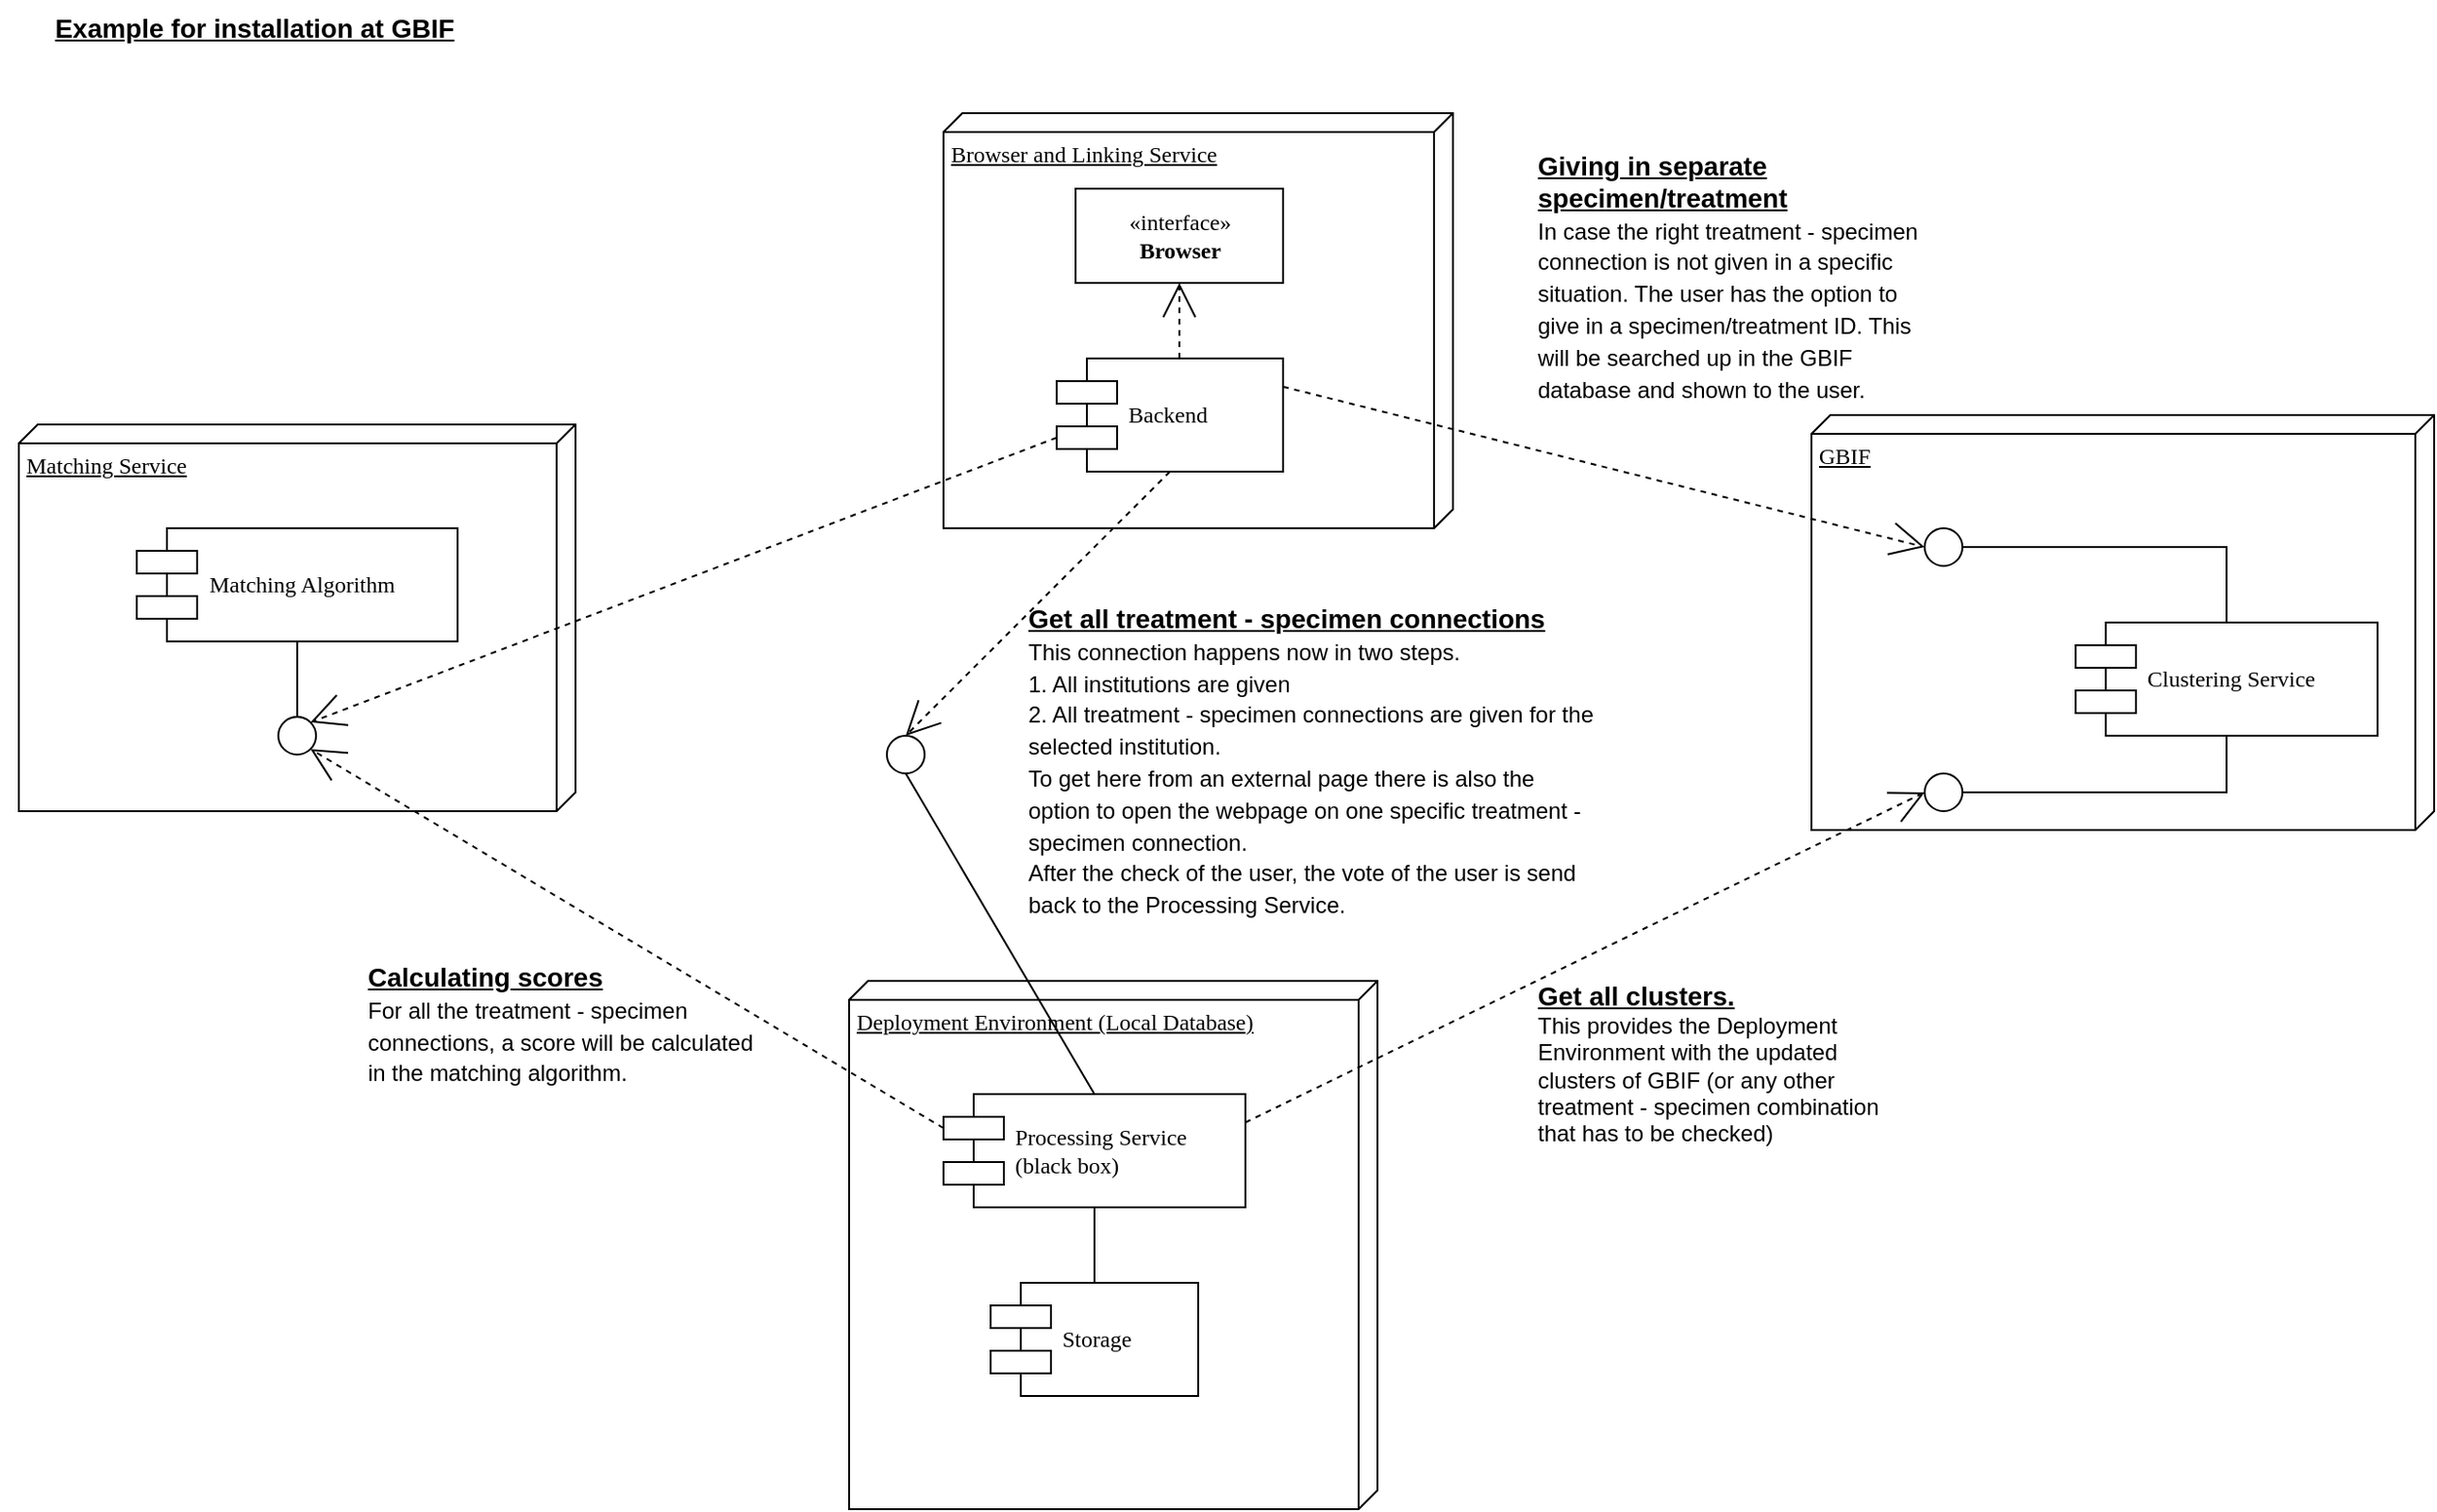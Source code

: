 <mxfile version="17.1.4" type="github">
  <diagram name="Page-1" id="5f0bae14-7c28-e335-631c-24af17079c00">
    <mxGraphModel dx="2378" dy="1414" grid="1" gridSize="10" guides="1" tooltips="1" connect="1" arrows="1" fold="1" page="1" pageScale="1" pageWidth="1100" pageHeight="850" background="none" math="0" shadow="0">
      <root>
        <mxCell id="0" />
        <mxCell id="1" parent="0" />
        <mxCell id="2cUId1Mj0SEP48knJ0vh-4" value="Deployment Environment (Local Database)" style="verticalAlign=top;align=left;spacingTop=8;spacingLeft=2;spacingRight=12;shape=cube;size=10;direction=south;fontStyle=4;html=1;rounded=0;shadow=0;comic=0;labelBackgroundColor=none;strokeWidth=1;fontFamily=Verdana;fontSize=12" vertex="1" parent="1">
          <mxGeometry x="370" y="450" width="280" height="280" as="geometry" />
        </mxCell>
        <mxCell id="39150e848f15840c-1" value="&lt;div&gt;Browser and Linking Service&lt;/div&gt;&lt;div&gt;&lt;br&gt;&lt;/div&gt;" style="verticalAlign=top;align=left;spacingTop=8;spacingLeft=2;spacingRight=12;shape=cube;size=10;direction=south;fontStyle=4;html=1;rounded=0;shadow=0;comic=0;labelBackgroundColor=none;strokeWidth=1;fontFamily=Verdana;fontSize=12" parent="1" vertex="1">
          <mxGeometry x="420" y="-10" width="270" height="220" as="geometry" />
        </mxCell>
        <mxCell id="39150e848f15840c-2" value="&lt;div&gt;GBIF&lt;/div&gt;" style="verticalAlign=top;align=left;spacingTop=8;spacingLeft=2;spacingRight=12;shape=cube;size=10;direction=south;fontStyle=4;html=1;rounded=0;shadow=0;comic=0;labelBackgroundColor=none;strokeWidth=1;fontFamily=Verdana;fontSize=12" parent="1" vertex="1">
          <mxGeometry x="880" y="150" width="330" height="220" as="geometry" />
        </mxCell>
        <mxCell id="39150e848f15840c-3" value="&lt;div&gt;Matching Service&lt;/div&gt;&lt;div&gt;&lt;br&gt;&lt;/div&gt;" style="verticalAlign=top;align=left;spacingTop=8;spacingLeft=2;spacingRight=12;shape=cube;size=10;direction=south;fontStyle=4;html=1;rounded=0;shadow=0;comic=0;labelBackgroundColor=none;strokeWidth=1;fontFamily=Verdana;fontSize=12" parent="1" vertex="1">
          <mxGeometry x="-70" y="155" width="295" height="205" as="geometry" />
        </mxCell>
        <mxCell id="39150e848f15840c-4" value="«interface»&lt;br&gt;&lt;div&gt;&lt;b&gt;Browser&lt;/b&gt;&lt;/div&gt;" style="html=1;rounded=0;shadow=0;comic=0;labelBackgroundColor=none;strokeWidth=1;fontFamily=Verdana;fontSize=12;align=center;" parent="1" vertex="1">
          <mxGeometry x="490" y="30" width="110" height="50" as="geometry" />
        </mxCell>
        <mxCell id="39150e848f15840c-5" value="Backend" style="shape=component;align=left;spacingLeft=36;rounded=0;shadow=0;comic=0;labelBackgroundColor=none;strokeWidth=1;fontFamily=Verdana;fontSize=12;html=1;" parent="1" vertex="1">
          <mxGeometry x="480" y="120" width="120" height="60" as="geometry" />
        </mxCell>
        <mxCell id="39150e848f15840c-6" value="" style="ellipse;whiteSpace=wrap;html=1;rounded=0;shadow=0;comic=0;labelBackgroundColor=none;strokeWidth=1;fontFamily=Verdana;fontSize=12;align=center;" parent="1" vertex="1">
          <mxGeometry x="67.5" y="310" width="20" height="20" as="geometry" />
        </mxCell>
        <mxCell id="39150e848f15840c-7" value="&lt;div&gt;Clustering Service&lt;/div&gt;" style="shape=component;align=left;spacingLeft=36;rounded=0;shadow=0;comic=0;labelBackgroundColor=none;strokeWidth=1;fontFamily=Verdana;fontSize=12;html=1;" parent="1" vertex="1">
          <mxGeometry x="1020" y="260" width="160" height="60" as="geometry" />
        </mxCell>
        <mxCell id="39150e848f15840c-9" value="" style="ellipse;whiteSpace=wrap;html=1;rounded=0;shadow=0;comic=0;labelBackgroundColor=none;strokeWidth=1;fontFamily=Verdana;fontSize=12;align=center;" parent="1" vertex="1">
          <mxGeometry x="940" y="340" width="20" height="20" as="geometry" />
        </mxCell>
        <mxCell id="39150e848f15840c-10" value="&lt;div&gt;Matching Algorithm&lt;/div&gt;" style="shape=component;align=left;spacingLeft=36;rounded=0;shadow=0;comic=0;labelBackgroundColor=none;strokeWidth=1;fontFamily=Verdana;fontSize=12;html=1;" parent="1" vertex="1">
          <mxGeometry x="-7.5" y="210" width="170" height="60" as="geometry" />
        </mxCell>
        <mxCell id="39150e848f15840c-12" style="rounded=0;html=1;dashed=1;labelBackgroundColor=none;startArrow=none;startFill=0;startSize=8;endArrow=open;endFill=0;endSize=16;fontFamily=Verdana;fontSize=12;entryX=0;entryY=0.5;entryDx=0;entryDy=0;exitX=1;exitY=0.25;exitDx=0;exitDy=0;" parent="1" source="39150e848f15840c-5" target="2cUId1Mj0SEP48knJ0vh-14" edge="1">
          <mxGeometry relative="1" as="geometry">
            <mxPoint x="1050" y="340" as="sourcePoint" />
            <mxPoint x="860" y="410" as="targetPoint" />
          </mxGeometry>
        </mxCell>
        <mxCell id="39150e848f15840c-11" style="edgeStyle=none;rounded=0;html=1;dashed=1;labelBackgroundColor=none;startArrow=none;startFill=0;startSize=8;endArrow=open;endFill=0;endSize=16;fontFamily=Verdana;fontSize=12;exitX=0;exitY=0.3;exitDx=0;exitDy=0;entryX=1;entryY=1;entryDx=0;entryDy=0;" parent="1" source="2cUId1Mj0SEP48knJ0vh-9" target="39150e848f15840c-6" edge="1">
          <mxGeometry relative="1" as="geometry">
            <mxPoint x="972.08" y="360" as="sourcePoint" />
            <mxPoint x="720" y="442.98" as="targetPoint" />
          </mxGeometry>
        </mxCell>
        <mxCell id="39150e848f15840c-13" style="edgeStyle=elbowEdgeStyle;rounded=0;html=1;labelBackgroundColor=none;startArrow=none;startFill=0;startSize=8;endArrow=none;endFill=0;endSize=16;fontFamily=Verdana;fontSize=12;entryX=0.5;entryY=1;entryDx=0;entryDy=0;" parent="1" source="39150e848f15840c-9" target="39150e848f15840c-7" edge="1">
          <mxGeometry relative="1" as="geometry">
            <Array as="points">
              <mxPoint x="1100" y="350" />
              <mxPoint x="1100" y="340" />
            </Array>
          </mxGeometry>
        </mxCell>
        <mxCell id="39150e848f15840c-14" style="edgeStyle=elbowEdgeStyle;rounded=0;html=1;labelBackgroundColor=none;startArrow=none;startFill=0;startSize=8;endArrow=none;endFill=0;endSize=16;fontFamily=Verdana;fontSize=12;entryX=0.5;entryY=1;entryDx=0;entryDy=0;exitX=0.5;exitY=0;exitDx=0;exitDy=0;" parent="1" source="39150e848f15840c-6" target="39150e848f15840c-10" edge="1">
          <mxGeometry relative="1" as="geometry">
            <mxPoint x="177.5" y="265" as="sourcePoint" />
            <mxPoint x="-160" y="-120" as="targetPoint" />
          </mxGeometry>
        </mxCell>
        <mxCell id="39150e848f15840c-15" style="edgeStyle=orthogonalEdgeStyle;rounded=0;html=1;labelBackgroundColor=none;startArrow=none;startFill=0;startSize=8;endArrow=open;endFill=0;endSize=16;fontFamily=Verdana;fontSize=12;dashed=1;entryX=0.5;entryY=1;entryDx=0;entryDy=0;" parent="1" source="39150e848f15840c-5" target="39150e848f15840c-4" edge="1">
          <mxGeometry relative="1" as="geometry">
            <Array as="points">
              <mxPoint x="495" y="160" />
              <mxPoint x="495" y="160" />
            </Array>
          </mxGeometry>
        </mxCell>
        <mxCell id="2cUId1Mj0SEP48knJ0vh-8" value="&lt;div&gt;Storage&lt;/div&gt;" style="shape=component;align=left;spacingLeft=36;rounded=0;shadow=0;comic=0;labelBackgroundColor=none;strokeWidth=1;fontFamily=Verdana;fontSize=12;html=1;" vertex="1" parent="1">
          <mxGeometry x="445" y="610" width="110" height="60" as="geometry" />
        </mxCell>
        <mxCell id="2cUId1Mj0SEP48knJ0vh-9" value="&lt;div&gt;Processing Service&lt;/div&gt;&lt;div&gt;(black box)&lt;br&gt;&lt;/div&gt;" style="shape=component;align=left;spacingLeft=36;rounded=0;shadow=0;comic=0;labelBackgroundColor=none;strokeWidth=1;fontFamily=Verdana;fontSize=12;html=1;" vertex="1" parent="1">
          <mxGeometry x="420" y="510" width="160" height="60" as="geometry" />
        </mxCell>
        <mxCell id="2cUId1Mj0SEP48knJ0vh-12" style="edgeStyle=orthogonalEdgeStyle;rounded=0;html=1;labelBackgroundColor=none;startArrow=none;startFill=0;startSize=8;endArrow=none;endFill=0;endSize=16;fontFamily=Verdana;fontSize=12;entryX=0.5;entryY=0;entryDx=0;entryDy=0;exitX=0.5;exitY=1;exitDx=0;exitDy=0;" edge="1" parent="1" source="2cUId1Mj0SEP48knJ0vh-9" target="2cUId1Mj0SEP48knJ0vh-8">
          <mxGeometry relative="1" as="geometry">
            <Array as="points" />
            <mxPoint x="855" y="310" as="sourcePoint" />
            <mxPoint x="1050" y="285" as="targetPoint" />
          </mxGeometry>
        </mxCell>
        <mxCell id="2cUId1Mj0SEP48knJ0vh-14" value="" style="ellipse;whiteSpace=wrap;html=1;rounded=0;shadow=0;comic=0;labelBackgroundColor=none;strokeWidth=1;fontFamily=Verdana;fontSize=12;align=center;" vertex="1" parent="1">
          <mxGeometry x="940" y="210" width="20" height="20" as="geometry" />
        </mxCell>
        <mxCell id="2cUId1Mj0SEP48knJ0vh-15" style="edgeStyle=elbowEdgeStyle;rounded=0;html=1;labelBackgroundColor=none;startArrow=none;startFill=0;startSize=8;endArrow=none;endFill=0;endSize=16;fontFamily=Verdana;fontSize=12;entryX=0.5;entryY=0;entryDx=0;entryDy=0;exitX=1;exitY=0.5;exitDx=0;exitDy=0;" edge="1" parent="1" source="2cUId1Mj0SEP48knJ0vh-14" target="39150e848f15840c-7">
          <mxGeometry relative="1" as="geometry">
            <mxPoint x="1000" y="220" as="sourcePoint" />
            <mxPoint x="1140" y="190" as="targetPoint" />
            <Array as="points">
              <mxPoint x="1100" y="240" />
              <mxPoint x="1140" y="210" />
            </Array>
          </mxGeometry>
        </mxCell>
        <mxCell id="2cUId1Mj0SEP48knJ0vh-16" style="rounded=0;html=1;dashed=1;labelBackgroundColor=none;startArrow=none;startFill=0;startSize=8;endArrow=open;endFill=0;endSize=16;fontFamily=Verdana;fontSize=12;entryX=1;entryY=0;entryDx=0;entryDy=0;exitX=0;exitY=0.7;exitDx=0;exitDy=0;" edge="1" parent="1" source="39150e848f15840c-5" target="39150e848f15840c-6">
          <mxGeometry relative="1" as="geometry">
            <mxPoint x="560" y="200" as="sourcePoint" />
            <mxPoint x="810" y="120" as="targetPoint" />
          </mxGeometry>
        </mxCell>
        <mxCell id="2cUId1Mj0SEP48knJ0vh-17" style="edgeStyle=none;rounded=0;html=1;dashed=1;labelBackgroundColor=none;startArrow=none;startFill=0;startSize=8;endArrow=open;endFill=0;endSize=16;fontFamily=Verdana;fontSize=12;exitX=1;exitY=0.25;exitDx=0;exitDy=0;entryX=0;entryY=0.5;entryDx=0;entryDy=0;" edge="1" parent="1" source="2cUId1Mj0SEP48knJ0vh-9" target="39150e848f15840c-9">
          <mxGeometry relative="1" as="geometry">
            <mxPoint x="262.08" y="397.02" as="sourcePoint" />
            <mxPoint x="517.5" y="425" as="targetPoint" />
          </mxGeometry>
        </mxCell>
        <mxCell id="2cUId1Mj0SEP48knJ0vh-26" value="&lt;div&gt;&lt;u&gt;&lt;b&gt;&lt;font style=&quot;font-size: 14px&quot;&gt;Get all clusters.&lt;/font&gt;&lt;/b&gt;&lt;/u&gt;&lt;/div&gt;&lt;div&gt;This provides the Deployment &lt;br&gt;Environment with the updated clusters of GBIF (or any other treatment - specimen combination that has to be checked)&lt;br&gt;&lt;/div&gt;" style="text;html=1;strokeColor=none;fillColor=none;spacing=5;spacingTop=-20;whiteSpace=wrap;overflow=hidden;rounded=0;" vertex="1" parent="1">
          <mxGeometry x="730" y="460" width="190" height="120" as="geometry" />
        </mxCell>
        <mxCell id="2cUId1Mj0SEP48knJ0vh-30" value="" style="ellipse;whiteSpace=wrap;html=1;rounded=0;shadow=0;comic=0;labelBackgroundColor=none;strokeWidth=1;fontFamily=Verdana;fontSize=12;align=center;" vertex="1" parent="1">
          <mxGeometry x="390" y="320" width="20" height="20" as="geometry" />
        </mxCell>
        <mxCell id="2cUId1Mj0SEP48knJ0vh-32" style="rounded=0;html=1;labelBackgroundColor=none;startArrow=none;startFill=0;startSize=8;endArrow=none;endFill=0;endSize=16;fontFamily=Verdana;fontSize=12;entryX=0.5;entryY=0;entryDx=0;entryDy=0;exitX=0.5;exitY=1;exitDx=0;exitDy=0;" edge="1" parent="1" source="2cUId1Mj0SEP48knJ0vh-30" target="2cUId1Mj0SEP48knJ0vh-9">
          <mxGeometry relative="1" as="geometry">
            <mxPoint x="600" y="340" as="sourcePoint" />
            <mxPoint x="740" y="310" as="targetPoint" />
          </mxGeometry>
        </mxCell>
        <mxCell id="2cUId1Mj0SEP48knJ0vh-33" style="rounded=0;html=1;dashed=1;labelBackgroundColor=none;startArrow=none;startFill=0;startSize=8;endArrow=open;endFill=0;endSize=16;fontFamily=Verdana;fontSize=12;entryX=0.5;entryY=0;entryDx=0;entryDy=0;exitX=0.5;exitY=1;exitDx=0;exitDy=0;" edge="1" parent="1" source="39150e848f15840c-5" target="2cUId1Mj0SEP48knJ0vh-30">
          <mxGeometry relative="1" as="geometry">
            <mxPoint x="440" y="212" as="sourcePoint" />
            <mxPoint x="94.571" y="322.929" as="targetPoint" />
          </mxGeometry>
        </mxCell>
        <mxCell id="2cUId1Mj0SEP48knJ0vh-34" value="&lt;div&gt;&lt;u&gt;&lt;b&gt;Calculating scores&lt;/b&gt;&lt;/u&gt;&lt;/div&gt;&lt;div&gt;&lt;font style=&quot;font-size: 12px&quot;&gt;For all the treatment - specimen connections, a score will be calculated in the matching algorithm. &lt;/font&gt;&lt;/div&gt;" style="text;html=1;strokeColor=none;fillColor=none;spacing=5;spacingTop=-20;whiteSpace=wrap;overflow=hidden;rounded=0;fontSize=14;" vertex="1" parent="1">
          <mxGeometry x="110" y="450" width="220" height="70" as="geometry" />
        </mxCell>
        <mxCell id="2cUId1Mj0SEP48knJ0vh-35" value="&lt;div&gt;&lt;font style=&quot;font-size: 14px&quot;&gt;&lt;u&gt;&lt;b&gt;Example for installation at GBIF&lt;/b&gt;&lt;/u&gt;&lt;/font&gt;&lt;/div&gt;" style="text;html=1;strokeColor=none;fillColor=none;align=center;verticalAlign=middle;whiteSpace=wrap;rounded=0;fontSize=12;" vertex="1" parent="1">
          <mxGeometry x="-80" y="-70" width="270" height="30" as="geometry" />
        </mxCell>
        <mxCell id="2cUId1Mj0SEP48knJ0vh-37" value="&lt;div&gt;&lt;u&gt;&lt;b&gt;Get all treatment - specimen connections&lt;br&gt;&lt;/b&gt;&lt;/u&gt;&lt;/div&gt;&lt;div&gt;&lt;font style=&quot;font-size: 12px&quot;&gt;This connection happens now in two steps. &lt;/font&gt;&lt;br&gt;&lt;/div&gt;&lt;div&gt;&lt;font style=&quot;font-size: 12px&quot;&gt;1. All institutions are given&lt;/font&gt;&lt;/div&gt;&lt;div&gt;&lt;font style=&quot;font-size: 12px&quot;&gt;2. All treatment - specimen connections are given for the selected institution.&lt;/font&gt;&lt;/div&gt;&lt;div&gt;&lt;font style=&quot;font-size: 12px&quot;&gt;To get here from an external page there is also the option to open the webpage on one specific treatment - specimen connection.&lt;/font&gt;&lt;/div&gt;&lt;div&gt;&lt;font style=&quot;font-size: 12px&quot;&gt;After the check of the user, the vote of the user is send back to the Processing Service.&lt;/font&gt;&lt;br&gt;&lt;/div&gt;" style="text;html=1;strokeColor=none;fillColor=none;spacing=5;spacingTop=-20;whiteSpace=wrap;overflow=hidden;rounded=0;fontSize=14;" vertex="1" parent="1">
          <mxGeometry x="460" y="260" width="310" height="160" as="geometry" />
        </mxCell>
        <mxCell id="2cUId1Mj0SEP48knJ0vh-39" value="&lt;div&gt;&lt;u&gt;&lt;b&gt;Giving in separate specimen/treatment&lt;br&gt;&lt;/b&gt;&lt;/u&gt;&lt;/div&gt;&lt;font style=&quot;font-size: 12px&quot;&gt;In case the right treatment - specimen connection is not given in a specific situation. The user has the option to give in a specimen/treatment ID. This will be searched up in the GBIF database and shown to the user.&lt;/font&gt;" style="text;html=1;strokeColor=none;fillColor=none;spacing=5;spacingTop=-20;whiteSpace=wrap;overflow=hidden;rounded=0;fontSize=14;" vertex="1" parent="1">
          <mxGeometry x="730" y="20" width="220" height="135" as="geometry" />
        </mxCell>
      </root>
    </mxGraphModel>
  </diagram>
</mxfile>
